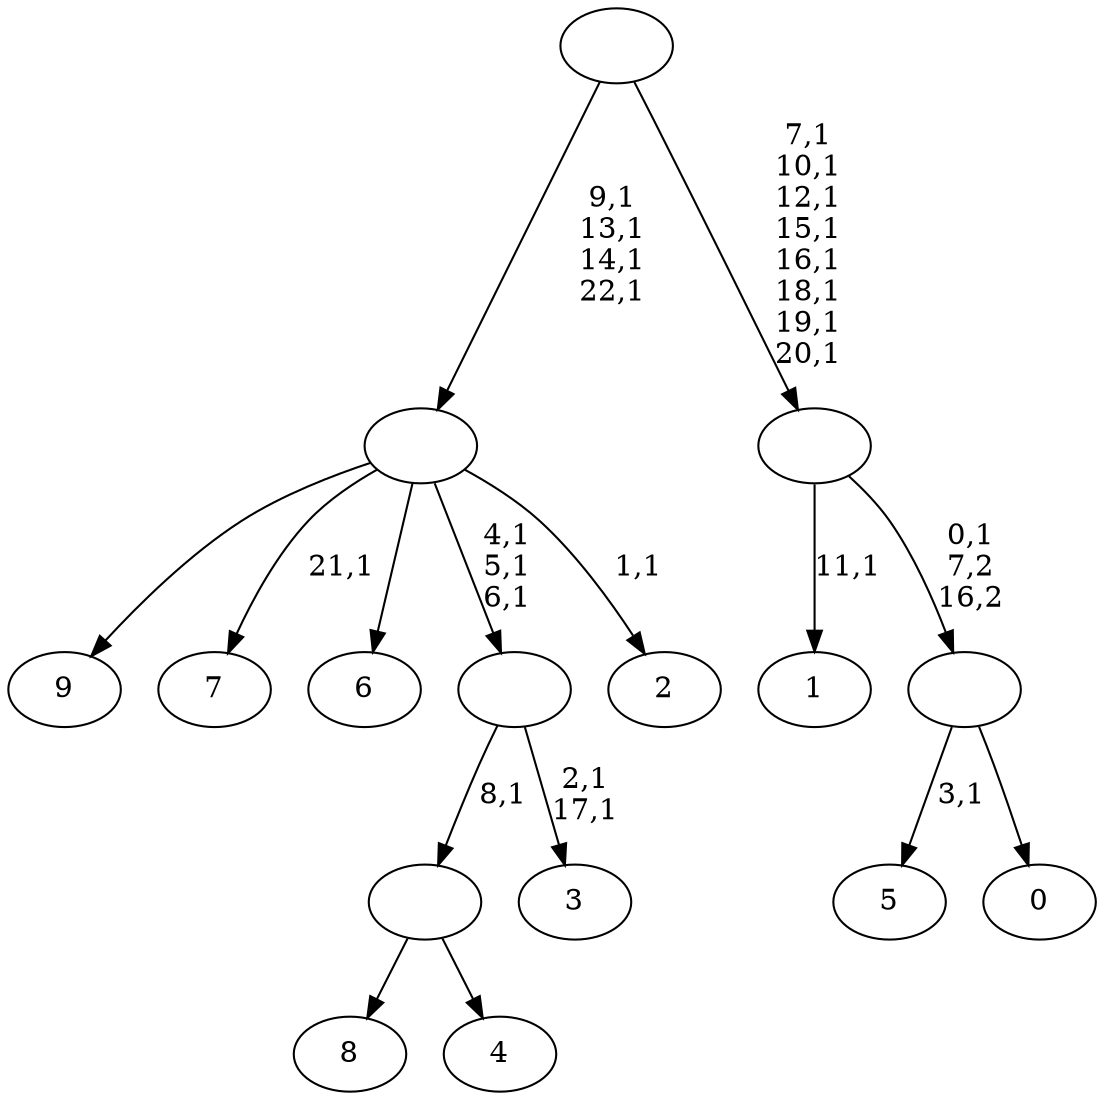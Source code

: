 digraph T {
	33 [label="9"]
	32 [label="8"]
	31 [label="7"]
	29 [label="6"]
	28 [label="5"]
	26 [label="4"]
	25 [label=""]
	24 [label="3"]
	21 [label=""]
	18 [label="2"]
	16 [label=""]
	12 [label="1"]
	10 [label="0"]
	9 [label=""]
	8 [label=""]
	0 [label=""]
	25 -> 32 [label=""]
	25 -> 26 [label=""]
	21 -> 24 [label="2,1\n17,1"]
	21 -> 25 [label="8,1"]
	16 -> 18 [label="1,1"]
	16 -> 21 [label="4,1\n5,1\n6,1"]
	16 -> 31 [label="21,1"]
	16 -> 33 [label=""]
	16 -> 29 [label=""]
	9 -> 28 [label="3,1"]
	9 -> 10 [label=""]
	8 -> 12 [label="11,1"]
	8 -> 9 [label="0,1\n7,2\n16,2"]
	0 -> 8 [label="7,1\n10,1\n12,1\n15,1\n16,1\n18,1\n19,1\n20,1"]
	0 -> 16 [label="9,1\n13,1\n14,1\n22,1"]
}
